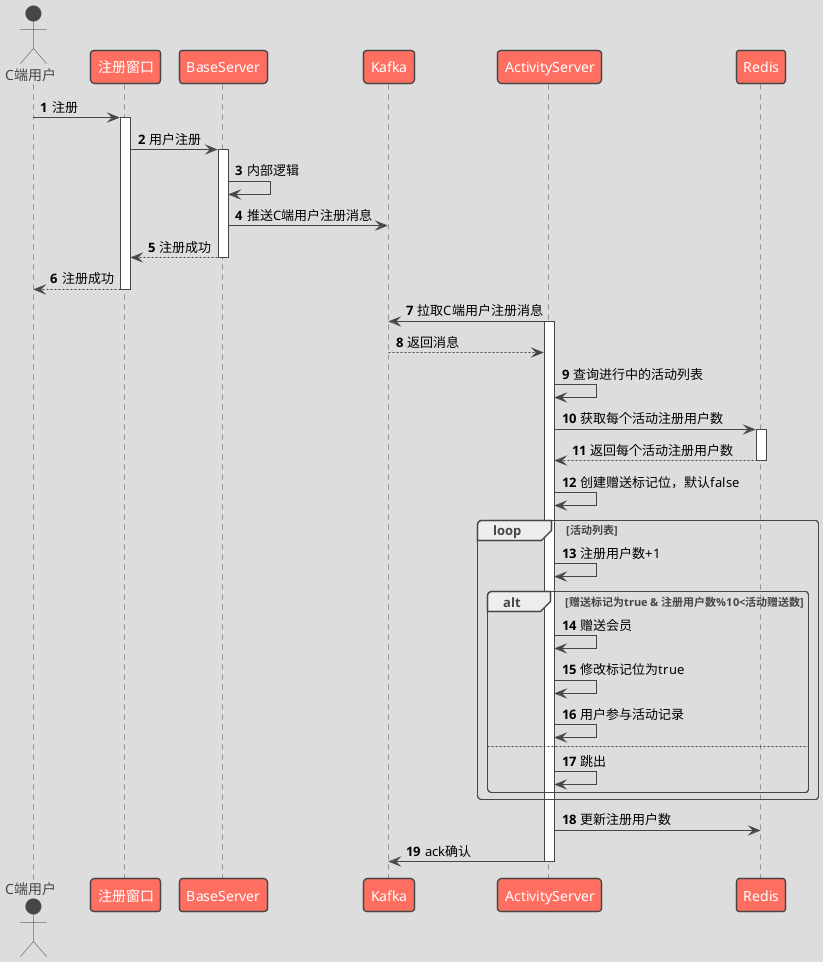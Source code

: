 @startuml
!theme toy
'https://plantuml.com/sequence-diagram

autonumber
actor C端用户
C端用户 -> 注册窗口 : 注册
activate 注册窗口
注册窗口 -> BaseServer:用户注册
activate BaseServer
BaseServer -> BaseServer: 内部逻辑
BaseServer -> Kafka: 推送C端用户注册消息
BaseServer --> 注册窗口: 注册成功
deactivate BaseServer
注册窗口 --> C端用户: 注册成功
deactivate 注册窗口

ActivityServer -> Kafka: 拉取C端用户注册消息
activate ActivityServer
Kafka --> ActivityServer: 返回消息
ActivityServer -> ActivityServer: 查询进行中的活动列表
ActivityServer -> Redis : 获取每个活动注册用户数
activate Redis
Redis --> ActivityServer: 返回每个活动注册用户数
deactivate Redis
ActivityServer -> ActivityServer: 创建赠送标记位，默认false
loop 活动列表
ActivityServer -> ActivityServer: 注册用户数+1
alt 赠送标记为true & 注册用户数%10<活动赠送数
ActivityServer -> ActivityServer: 赠送会员
ActivityServer -> ActivityServer: 修改标记位为true
ActivityServer -> ActivityServer: 用户参与活动记录
else
ActivityServer -> ActivityServer: 跳出
end
end
activate Redis
ActivityServer -> Redis: 更新注册用户数
deactivate Redis
ActivityServer -> Kafka: ack确认
deactivate ActivityServer

@enduml
